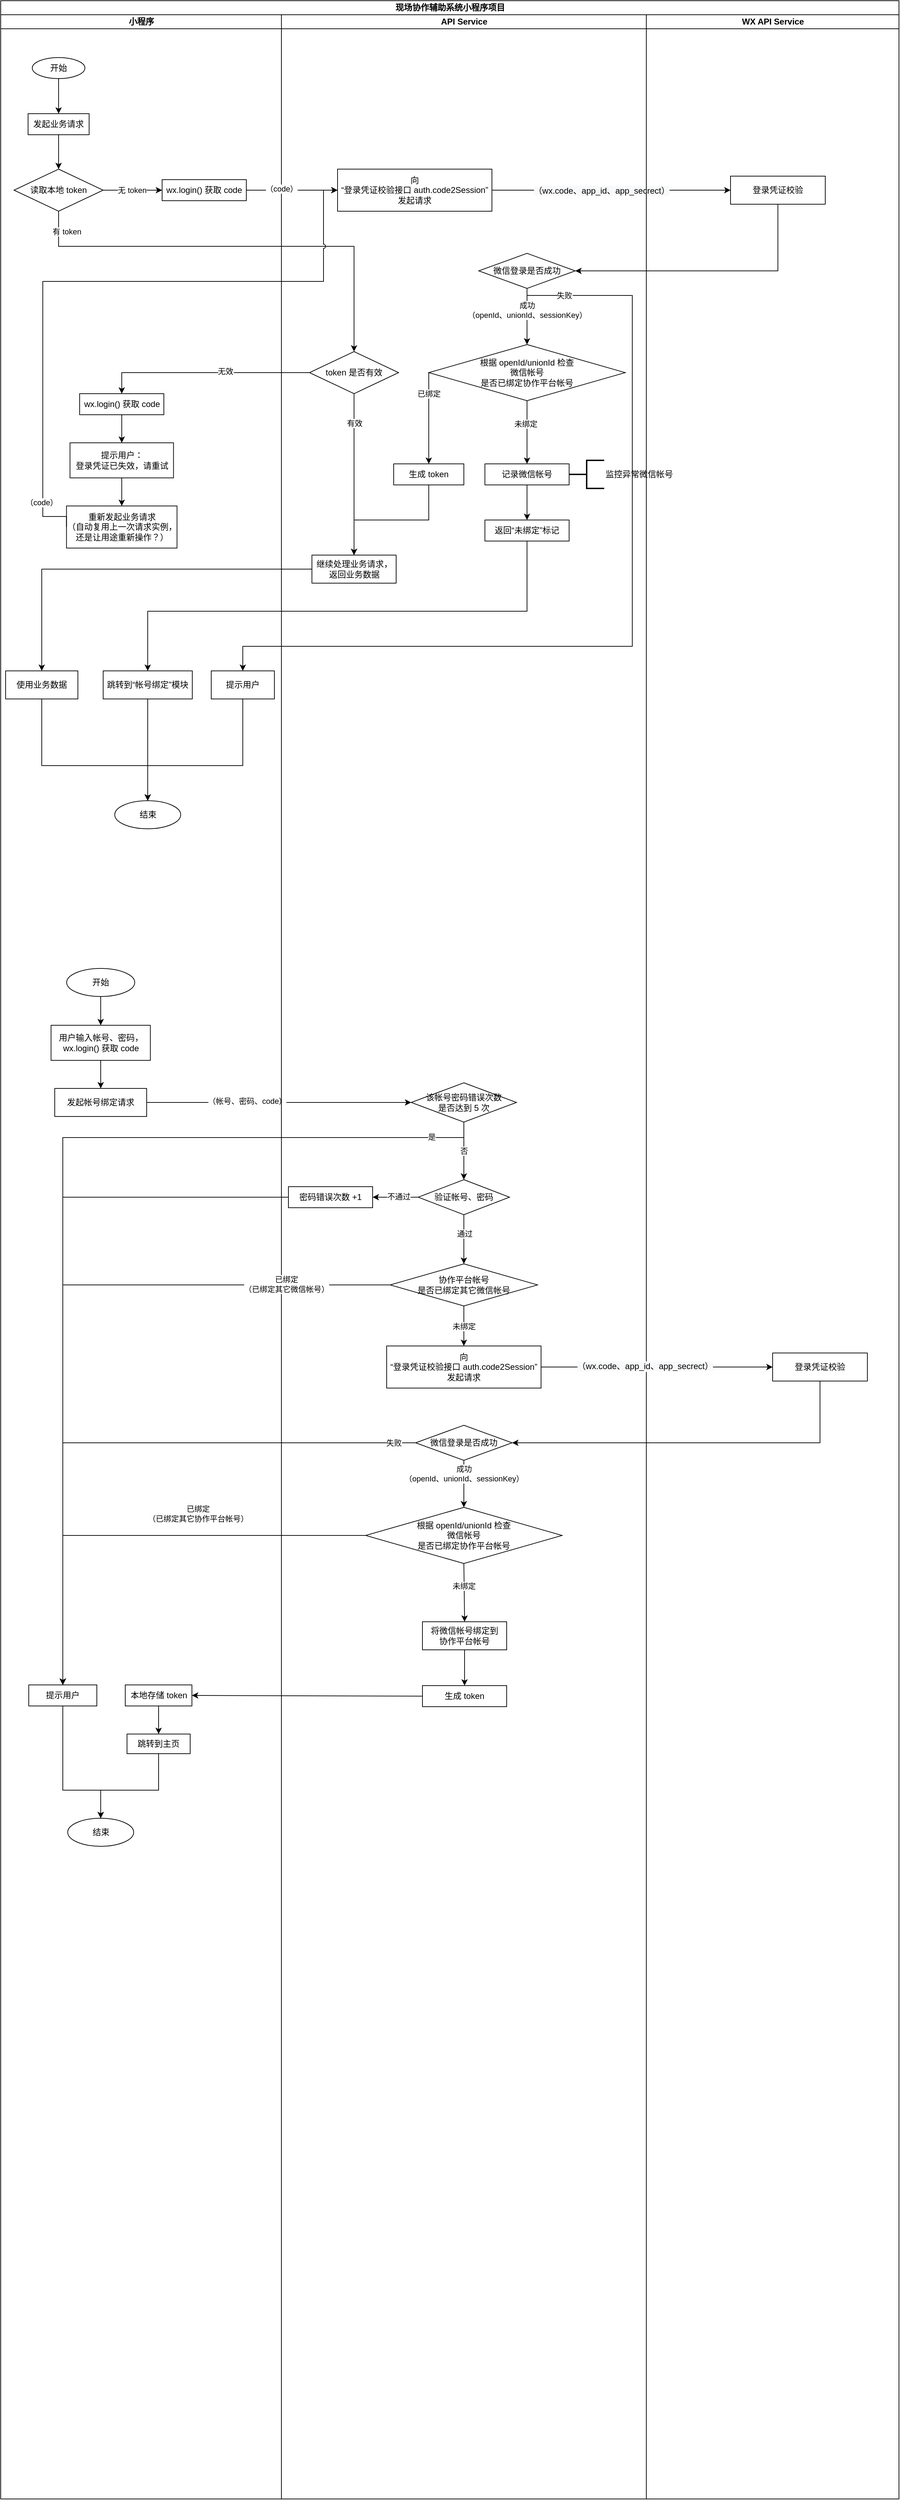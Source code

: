 <mxfile version="14.2.9" type="github">
  <diagram id="qEqpJyWe6qSXdvCc5dsq" name="Page-1">
    <mxGraphModel dx="1422" dy="4269" grid="1" gridSize="10" guides="1" tooltips="1" connect="1" arrows="1" fold="1" page="1" pageScale="1" pageWidth="827" pageHeight="1169" math="0" shadow="0">
      <root>
        <mxCell id="0" />
        <mxCell id="1" parent="0" />
        <mxCell id="DzDD1wnCTY82jCdEC3I6-1" value="现场协作辅助系统小程序项目" style="swimlane;html=1;childLayout=stackLayout;resizeParent=1;resizeParentMax=0;startSize=20;" parent="1" vertex="1">
          <mxGeometry x="40" y="-3480" width="1280" height="3560" as="geometry">
            <mxRectangle x="70" y="40" width="60" height="20" as="alternateBounds" />
          </mxGeometry>
        </mxCell>
        <mxCell id="DzDD1wnCTY82jCdEC3I6-2" style="edgeStyle=orthogonalEdgeStyle;rounded=0;orthogonalLoop=1;jettySize=auto;html=1;entryX=0.5;entryY=0;entryDx=0;entryDy=0;exitX=0.5;exitY=1;exitDx=0;exitDy=0;" parent="DzDD1wnCTY82jCdEC3I6-1" source="DzDD1wnCTY82jCdEC3I6-17" target="DzDD1wnCTY82jCdEC3I6-42" edge="1">
          <mxGeometry relative="1" as="geometry">
            <Array as="points">
              <mxPoint x="83" y="350" />
              <mxPoint x="504" y="350" />
            </Array>
          </mxGeometry>
        </mxCell>
        <mxCell id="DzDD1wnCTY82jCdEC3I6-3" value="有 token" style="edgeLabel;html=1;align=center;verticalAlign=middle;resizable=0;points=[];" parent="DzDD1wnCTY82jCdEC3I6-2" vertex="1" connectable="0">
          <mxGeometry x="-0.158" y="-2" relative="1" as="geometry">
            <mxPoint x="-200" y="-23" as="offset" />
          </mxGeometry>
        </mxCell>
        <mxCell id="DzDD1wnCTY82jCdEC3I6-6" style="edgeStyle=orthogonalEdgeStyle;rounded=0;orthogonalLoop=1;jettySize=auto;html=1;exitX=1;exitY=0.5;exitDx=0;exitDy=0;entryX=0;entryY=0.5;entryDx=0;entryDy=0;" parent="DzDD1wnCTY82jCdEC3I6-1" source="DzDD1wnCTY82jCdEC3I6-43" target="DzDD1wnCTY82jCdEC3I6-66" edge="1">
          <mxGeometry relative="1" as="geometry" />
        </mxCell>
        <mxCell id="DzDD1wnCTY82jCdEC3I6-7" value="&lt;span style=&quot;font-size: 12px ; background-color: rgb(248 , 249 , 250)&quot;&gt;（wx.code、app_id、app_secrect）&lt;/span&gt;" style="edgeLabel;html=1;align=center;verticalAlign=middle;resizable=0;points=[];" parent="DzDD1wnCTY82jCdEC3I6-6" vertex="1" connectable="0">
          <mxGeometry x="-0.256" y="-1" relative="1" as="geometry">
            <mxPoint x="29" as="offset" />
          </mxGeometry>
        </mxCell>
        <mxCell id="DzDD1wnCTY82jCdEC3I6-8" style="edgeStyle=orthogonalEdgeStyle;rounded=0;orthogonalLoop=1;jettySize=auto;html=1;exitX=0.5;exitY=1;exitDx=0;exitDy=0;entryX=1;entryY=0.5;entryDx=0;entryDy=0;" parent="DzDD1wnCTY82jCdEC3I6-1" source="DzDD1wnCTY82jCdEC3I6-66" target="kSkLTHyGIWRU16GdgBm4-37" edge="1">
          <mxGeometry relative="1" as="geometry">
            <mxPoint x="580" y="530" as="targetPoint" />
          </mxGeometry>
        </mxCell>
        <mxCell id="DzDD1wnCTY82jCdEC3I6-10" style="edgeStyle=orthogonalEdgeStyle;rounded=0;orthogonalLoop=1;jettySize=auto;html=1;exitX=0.5;exitY=1;exitDx=0;exitDy=0;entryX=0.5;entryY=0;entryDx=0;entryDy=0;" parent="DzDD1wnCTY82jCdEC3I6-1" source="DzDD1wnCTY82jCdEC3I6-49" target="DzDD1wnCTY82jCdEC3I6-23" edge="1">
          <mxGeometry relative="1" as="geometry">
            <Array as="points">
              <mxPoint x="750" y="870" />
              <mxPoint x="210" y="870" />
            </Array>
          </mxGeometry>
        </mxCell>
        <mxCell id="DzDD1wnCTY82jCdEC3I6-11" style="edgeStyle=orthogonalEdgeStyle;rounded=0;orthogonalLoop=1;jettySize=auto;html=1;exitX=0;exitY=0.5;exitDx=0;exitDy=0;entryX=0.5;entryY=0;entryDx=0;entryDy=0;" parent="DzDD1wnCTY82jCdEC3I6-1" source="DzDD1wnCTY82jCdEC3I6-52" target="DzDD1wnCTY82jCdEC3I6-21" edge="1">
          <mxGeometry relative="1" as="geometry" />
        </mxCell>
        <mxCell id="DzDD1wnCTY82jCdEC3I6-12" style="edgeStyle=orthogonalEdgeStyle;rounded=0;sketch=0;jumpStyle=arc;jumpSize=10;orthogonalLoop=1;jettySize=auto;html=1;exitX=1;exitY=0.5;exitDx=0;exitDy=0;shadow=0;endArrow=classic;endFill=1;entryX=0;entryY=0.5;entryDx=0;entryDy=0;" parent="DzDD1wnCTY82jCdEC3I6-1" source="DzDD1wnCTY82jCdEC3I6-28" target="kSkLTHyGIWRU16GdgBm4-1" edge="1">
          <mxGeometry relative="1" as="geometry">
            <mxPoint x="400" y="1571" as="targetPoint" />
          </mxGeometry>
        </mxCell>
        <mxCell id="DzDD1wnCTY82jCdEC3I6-13" value="（帐号、密码、code）" style="edgeLabel;html=1;align=center;verticalAlign=middle;resizable=0;points=[];" parent="DzDD1wnCTY82jCdEC3I6-12" vertex="1" connectable="0">
          <mxGeometry x="-0.244" y="2" relative="1" as="geometry">
            <mxPoint as="offset" />
          </mxGeometry>
        </mxCell>
        <mxCell id="DzDD1wnCTY82jCdEC3I6-14" value="小程序" style="swimlane;html=1;startSize=20;" parent="DzDD1wnCTY82jCdEC3I6-1" vertex="1">
          <mxGeometry y="20" width="400" height="3540" as="geometry" />
        </mxCell>
        <mxCell id="DzDD1wnCTY82jCdEC3I6-15" style="edgeStyle=orthogonalEdgeStyle;rounded=0;orthogonalLoop=1;jettySize=auto;html=1;exitX=0.5;exitY=1;exitDx=0;exitDy=0;entryX=0.5;entryY=0;entryDx=0;entryDy=0;" parent="DzDD1wnCTY82jCdEC3I6-14" source="DzDD1wnCTY82jCdEC3I6-16" target="DzDD1wnCTY82jCdEC3I6-25" edge="1">
          <mxGeometry relative="1" as="geometry" />
        </mxCell>
        <mxCell id="DzDD1wnCTY82jCdEC3I6-16" value="开始" style="ellipse;whiteSpace=wrap;html=1;" parent="DzDD1wnCTY82jCdEC3I6-14" vertex="1">
          <mxGeometry x="45" y="61" width="75" height="30" as="geometry" />
        </mxCell>
        <mxCell id="DzDD1wnCTY82jCdEC3I6-17" value="读取本地&amp;nbsp;token" style="rhombus;whiteSpace=wrap;html=1;" parent="DzDD1wnCTY82jCdEC3I6-14" vertex="1">
          <mxGeometry x="19" y="220" width="127" height="60" as="geometry" />
        </mxCell>
        <mxCell id="kSkLTHyGIWRU16GdgBm4-43" style="edgeStyle=orthogonalEdgeStyle;rounded=0;jumpStyle=arc;orthogonalLoop=1;jettySize=auto;html=1;exitX=0.5;exitY=1;exitDx=0;exitDy=0;entryX=0.5;entryY=0;entryDx=0;entryDy=0;" edge="1" parent="DzDD1wnCTY82jCdEC3I6-14" source="DzDD1wnCTY82jCdEC3I6-21" target="DzDD1wnCTY82jCdEC3I6-22">
          <mxGeometry relative="1" as="geometry">
            <Array as="points">
              <mxPoint x="59" y="1070" />
              <mxPoint x="210" y="1070" />
            </Array>
          </mxGeometry>
        </mxCell>
        <mxCell id="DzDD1wnCTY82jCdEC3I6-21" value="使用业务数据" style="rounded=0;whiteSpace=wrap;html=1;" parent="DzDD1wnCTY82jCdEC3I6-14" vertex="1">
          <mxGeometry x="7" y="935" width="103" height="40" as="geometry" />
        </mxCell>
        <mxCell id="DzDD1wnCTY82jCdEC3I6-22" value="结束" style="ellipse;whiteSpace=wrap;html=1;" parent="DzDD1wnCTY82jCdEC3I6-14" vertex="1">
          <mxGeometry x="162.5" y="1120" width="94" height="40" as="geometry" />
        </mxCell>
        <mxCell id="kSkLTHyGIWRU16GdgBm4-47" style="edgeStyle=orthogonalEdgeStyle;rounded=0;jumpStyle=arc;orthogonalLoop=1;jettySize=auto;html=1;exitX=0.5;exitY=1;exitDx=0;exitDy=0;entryX=0.5;entryY=0;entryDx=0;entryDy=0;" edge="1" parent="DzDD1wnCTY82jCdEC3I6-14" source="DzDD1wnCTY82jCdEC3I6-23" target="DzDD1wnCTY82jCdEC3I6-22">
          <mxGeometry relative="1" as="geometry" />
        </mxCell>
        <mxCell id="DzDD1wnCTY82jCdEC3I6-23" value="跳转到“帐号绑定”模块" style="rounded=0;whiteSpace=wrap;html=1;" parent="DzDD1wnCTY82jCdEC3I6-14" vertex="1">
          <mxGeometry x="146" y="935" width="127" height="40" as="geometry" />
        </mxCell>
        <mxCell id="DzDD1wnCTY82jCdEC3I6-24" style="edgeStyle=orthogonalEdgeStyle;rounded=0;orthogonalLoop=1;jettySize=auto;html=1;exitX=0.5;exitY=1;exitDx=0;exitDy=0;entryX=0.5;entryY=0;entryDx=0;entryDy=0;" parent="DzDD1wnCTY82jCdEC3I6-14" source="DzDD1wnCTY82jCdEC3I6-25" target="DzDD1wnCTY82jCdEC3I6-17" edge="1">
          <mxGeometry relative="1" as="geometry">
            <mxPoint x="82.5" y="150" as="targetPoint" />
          </mxGeometry>
        </mxCell>
        <mxCell id="DzDD1wnCTY82jCdEC3I6-25" value="发起业务请求" style="rounded=0;whiteSpace=wrap;html=1;" parent="DzDD1wnCTY82jCdEC3I6-14" vertex="1">
          <mxGeometry x="39" y="141" width="87" height="30" as="geometry" />
        </mxCell>
        <mxCell id="DzDD1wnCTY82jCdEC3I6-26" style="edgeStyle=orthogonalEdgeStyle;rounded=0;sketch=0;jumpStyle=arc;jumpSize=10;orthogonalLoop=1;jettySize=auto;html=1;exitX=0.5;exitY=1;exitDx=0;exitDy=0;entryX=0.5;entryY=0;entryDx=0;entryDy=0;shadow=0;endArrow=classic;endFill=1;" parent="DzDD1wnCTY82jCdEC3I6-14" source="DzDD1wnCTY82jCdEC3I6-27" target="DzDD1wnCTY82jCdEC3I6-30" edge="1">
          <mxGeometry relative="1" as="geometry" />
        </mxCell>
        <mxCell id="DzDD1wnCTY82jCdEC3I6-27" value="开始" style="ellipse;whiteSpace=wrap;html=1;" parent="DzDD1wnCTY82jCdEC3I6-14" vertex="1">
          <mxGeometry x="94" y="1359" width="97" height="40" as="geometry" />
        </mxCell>
        <mxCell id="DzDD1wnCTY82jCdEC3I6-28" value="发起帐号绑定请求" style="rounded=0;whiteSpace=wrap;html=1;" parent="DzDD1wnCTY82jCdEC3I6-14" vertex="1">
          <mxGeometry x="77" y="1530" width="131" height="40" as="geometry" />
        </mxCell>
        <mxCell id="DzDD1wnCTY82jCdEC3I6-29" style="edgeStyle=orthogonalEdgeStyle;rounded=0;sketch=0;jumpStyle=arc;jumpSize=10;orthogonalLoop=1;jettySize=auto;html=1;exitX=0.5;exitY=1;exitDx=0;exitDy=0;entryX=0.5;entryY=0;entryDx=0;entryDy=0;shadow=0;endArrow=classic;endFill=1;" parent="DzDD1wnCTY82jCdEC3I6-14" source="DzDD1wnCTY82jCdEC3I6-30" target="DzDD1wnCTY82jCdEC3I6-28" edge="1">
          <mxGeometry relative="1" as="geometry" />
        </mxCell>
        <mxCell id="DzDD1wnCTY82jCdEC3I6-30" value="用户输入帐号、密码，&lt;br&gt;wx.login() 获取 code" style="rounded=0;whiteSpace=wrap;html=1;" parent="DzDD1wnCTY82jCdEC3I6-14" vertex="1">
          <mxGeometry x="71.75" y="1440" width="141.5" height="50" as="geometry" />
        </mxCell>
        <mxCell id="kSkLTHyGIWRU16GdgBm4-55" style="edgeStyle=orthogonalEdgeStyle;rounded=0;jumpStyle=arc;orthogonalLoop=1;jettySize=auto;html=1;exitX=0.5;exitY=1;exitDx=0;exitDy=0;entryX=0.5;entryY=0;entryDx=0;entryDy=0;" edge="1" parent="DzDD1wnCTY82jCdEC3I6-14" source="DzDD1wnCTY82jCdEC3I6-32" target="DzDD1wnCTY82jCdEC3I6-33">
          <mxGeometry relative="1" as="geometry">
            <Array as="points">
              <mxPoint x="225" y="2530" />
              <mxPoint x="143" y="2530" />
            </Array>
          </mxGeometry>
        </mxCell>
        <mxCell id="DzDD1wnCTY82jCdEC3I6-32" value="跳转到主页" style="rounded=0;whiteSpace=wrap;html=1;" parent="DzDD1wnCTY82jCdEC3I6-14" vertex="1">
          <mxGeometry x="180" y="2450" width="90" height="28" as="geometry" />
        </mxCell>
        <mxCell id="DzDD1wnCTY82jCdEC3I6-33" value="结束" style="ellipse;whiteSpace=wrap;html=1;" parent="DzDD1wnCTY82jCdEC3I6-14" vertex="1">
          <mxGeometry x="95.5" y="2570" width="94" height="40" as="geometry" />
        </mxCell>
        <mxCell id="DzDD1wnCTY82jCdEC3I6-34" style="edgeStyle=orthogonalEdgeStyle;rounded=0;sketch=0;jumpStyle=arc;jumpSize=10;orthogonalLoop=1;jettySize=auto;html=1;exitX=0.5;exitY=1;exitDx=0;exitDy=0;entryX=0.5;entryY=0;entryDx=0;entryDy=0;shadow=0;endArrow=classic;endFill=1;" parent="DzDD1wnCTY82jCdEC3I6-14" source="DzDD1wnCTY82jCdEC3I6-35" target="DzDD1wnCTY82jCdEC3I6-33" edge="1">
          <mxGeometry relative="1" as="geometry">
            <Array as="points">
              <mxPoint x="89" y="2530" />
              <mxPoint x="143" y="2530" />
            </Array>
          </mxGeometry>
        </mxCell>
        <mxCell id="DzDD1wnCTY82jCdEC3I6-35" value="提示用户" style="rounded=0;whiteSpace=wrap;html=1;" parent="DzDD1wnCTY82jCdEC3I6-14" vertex="1">
          <mxGeometry x="40" y="2380" width="97" height="30" as="geometry" />
        </mxCell>
        <mxCell id="YFBNtk_fwWWQmXkCa9Na-1" value="wx.login() 获取 code" style="rounded=0;whiteSpace=wrap;html=1;" parent="DzDD1wnCTY82jCdEC3I6-14" vertex="1">
          <mxGeometry x="230" y="235" width="120" height="30" as="geometry" />
        </mxCell>
        <mxCell id="DzDD1wnCTY82jCdEC3I6-4" style="edgeStyle=orthogonalEdgeStyle;rounded=0;orthogonalLoop=1;jettySize=auto;html=1;entryX=0;entryY=0.5;entryDx=0;entryDy=0;exitX=1;exitY=0.5;exitDx=0;exitDy=0;" parent="DzDD1wnCTY82jCdEC3I6-14" source="DzDD1wnCTY82jCdEC3I6-17" target="YFBNtk_fwWWQmXkCa9Na-1" edge="1">
          <mxGeometry relative="1" as="geometry">
            <mxPoint x="146" y="215" as="targetPoint" />
            <mxPoint x="160" y="380" as="sourcePoint" />
          </mxGeometry>
        </mxCell>
        <mxCell id="DzDD1wnCTY82jCdEC3I6-5" value="无 token&lt;br&gt;" style="edgeLabel;html=1;align=center;verticalAlign=middle;resizable=0;points=[];" parent="DzDD1wnCTY82jCdEC3I6-4" vertex="1" connectable="0">
          <mxGeometry x="0.352" y="-2" relative="1" as="geometry">
            <mxPoint x="-16.5" y="-2" as="offset" />
          </mxGeometry>
        </mxCell>
        <mxCell id="kSkLTHyGIWRU16GdgBm4-51" style="edgeStyle=orthogonalEdgeStyle;rounded=0;jumpStyle=arc;orthogonalLoop=1;jettySize=auto;html=1;exitX=0.5;exitY=1;exitDx=0;exitDy=0;entryX=0.5;entryY=0;entryDx=0;entryDy=0;" edge="1" parent="DzDD1wnCTY82jCdEC3I6-14" source="kSkLTHyGIWRU16GdgBm4-23" target="kSkLTHyGIWRU16GdgBm4-50">
          <mxGeometry relative="1" as="geometry" />
        </mxCell>
        <mxCell id="kSkLTHyGIWRU16GdgBm4-23" value="提示用户：&lt;br&gt;登录凭证已失效，请重试" style="rounded=0;whiteSpace=wrap;html=1;" vertex="1" parent="DzDD1wnCTY82jCdEC3I6-14">
          <mxGeometry x="98.75" y="610" width="147.5" height="50" as="geometry" />
        </mxCell>
        <mxCell id="kSkLTHyGIWRU16GdgBm4-27" style="edgeStyle=orthogonalEdgeStyle;rounded=0;orthogonalLoop=1;jettySize=auto;html=1;exitX=0.5;exitY=1;exitDx=0;exitDy=0;entryX=0.5;entryY=0;entryDx=0;entryDy=0;" edge="1" parent="DzDD1wnCTY82jCdEC3I6-14" source="kSkLTHyGIWRU16GdgBm4-24" target="kSkLTHyGIWRU16GdgBm4-23">
          <mxGeometry relative="1" as="geometry" />
        </mxCell>
        <mxCell id="kSkLTHyGIWRU16GdgBm4-24" value="wx.login() 获取 code" style="rounded=0;whiteSpace=wrap;html=1;" vertex="1" parent="DzDD1wnCTY82jCdEC3I6-14">
          <mxGeometry x="112.5" y="540" width="120" height="30" as="geometry" />
        </mxCell>
        <mxCell id="kSkLTHyGIWRU16GdgBm4-44" style="edgeStyle=orthogonalEdgeStyle;rounded=0;jumpStyle=arc;orthogonalLoop=1;jettySize=auto;html=1;exitX=0.5;exitY=1;exitDx=0;exitDy=0;entryX=0.5;entryY=0;entryDx=0;entryDy=0;" edge="1" parent="DzDD1wnCTY82jCdEC3I6-14" source="kSkLTHyGIWRU16GdgBm4-40" target="DzDD1wnCTY82jCdEC3I6-22">
          <mxGeometry relative="1" as="geometry">
            <Array as="points">
              <mxPoint x="345" y="1070" />
              <mxPoint x="210" y="1070" />
            </Array>
          </mxGeometry>
        </mxCell>
        <mxCell id="kSkLTHyGIWRU16GdgBm4-40" value="提示用户" style="rounded=0;whiteSpace=wrap;html=1;" vertex="1" parent="DzDD1wnCTY82jCdEC3I6-14">
          <mxGeometry x="300" y="935" width="90" height="40" as="geometry" />
        </mxCell>
        <mxCell id="kSkLTHyGIWRU16GdgBm4-50" value="重新发起业务请求&lt;br&gt;（自动复用上一次请求实例，还是让用途重新操作？）" style="rounded=0;whiteSpace=wrap;html=1;" vertex="1" parent="DzDD1wnCTY82jCdEC3I6-14">
          <mxGeometry x="93.75" y="700" width="157.5" height="60" as="geometry" />
        </mxCell>
        <mxCell id="kSkLTHyGIWRU16GdgBm4-54" style="edgeStyle=orthogonalEdgeStyle;rounded=0;jumpStyle=arc;orthogonalLoop=1;jettySize=auto;html=1;exitX=0.5;exitY=1;exitDx=0;exitDy=0;entryX=0.5;entryY=0;entryDx=0;entryDy=0;" edge="1" parent="DzDD1wnCTY82jCdEC3I6-14" source="kSkLTHyGIWRU16GdgBm4-53" target="DzDD1wnCTY82jCdEC3I6-32">
          <mxGeometry relative="1" as="geometry" />
        </mxCell>
        <mxCell id="kSkLTHyGIWRU16GdgBm4-53" value="本地存储 token" style="rounded=0;whiteSpace=wrap;html=1;" vertex="1" parent="DzDD1wnCTY82jCdEC3I6-14">
          <mxGeometry x="177.5" y="2380" width="95" height="30" as="geometry" />
        </mxCell>
        <mxCell id="DzDD1wnCTY82jCdEC3I6-37" value="API Service" style="swimlane;html=1;startSize=20;" parent="DzDD1wnCTY82jCdEC3I6-1" vertex="1">
          <mxGeometry x="400" y="20" width="520" height="3540" as="geometry" />
        </mxCell>
        <mxCell id="kSkLTHyGIWRU16GdgBm4-32" style="edgeStyle=orthogonalEdgeStyle;rounded=0;jumpStyle=arc;orthogonalLoop=1;jettySize=auto;html=1;entryX=0.5;entryY=0;entryDx=0;entryDy=0;exitX=0.5;exitY=1;exitDx=0;exitDy=0;" edge="1" parent="DzDD1wnCTY82jCdEC3I6-37" source="DzDD1wnCTY82jCdEC3I6-42" target="DzDD1wnCTY82jCdEC3I6-52">
          <mxGeometry relative="1" as="geometry">
            <mxPoint x="70" y="340" as="sourcePoint" />
          </mxGeometry>
        </mxCell>
        <mxCell id="kSkLTHyGIWRU16GdgBm4-33" value="有效" style="edgeLabel;html=1;align=center;verticalAlign=middle;resizable=0;points=[];" vertex="1" connectable="0" parent="kSkLTHyGIWRU16GdgBm4-32">
          <mxGeometry x="-0.96" y="1" relative="1" as="geometry">
            <mxPoint x="-1" y="37.65" as="offset" />
          </mxGeometry>
        </mxCell>
        <mxCell id="DzDD1wnCTY82jCdEC3I6-42" value="token 是否有效" style="rhombus;whiteSpace=wrap;html=1;" parent="DzDD1wnCTY82jCdEC3I6-37" vertex="1">
          <mxGeometry x="40" y="480" width="127" height="60" as="geometry" />
        </mxCell>
        <mxCell id="DzDD1wnCTY82jCdEC3I6-43" value="向&lt;br&gt;“登录凭证校验接口 auth.code2Session”&lt;br&gt;发起请求" style="rounded=0;whiteSpace=wrap;html=1;" parent="DzDD1wnCTY82jCdEC3I6-37" vertex="1">
          <mxGeometry x="80" y="220" width="220" height="60" as="geometry" />
        </mxCell>
        <mxCell id="DzDD1wnCTY82jCdEC3I6-44" style="edgeStyle=orthogonalEdgeStyle;rounded=0;orthogonalLoop=1;jettySize=auto;html=1;exitX=0;exitY=0.5;exitDx=0;exitDy=0;entryX=0.5;entryY=0;entryDx=0;entryDy=0;" parent="DzDD1wnCTY82jCdEC3I6-37" source="DzDD1wnCTY82jCdEC3I6-48" target="DzDD1wnCTY82jCdEC3I6-51" edge="1">
          <mxGeometry relative="1" as="geometry">
            <mxPoint x="90" y="600" as="targetPoint" />
            <Array as="points">
              <mxPoint x="210" y="620" />
              <mxPoint x="210" y="620" />
            </Array>
          </mxGeometry>
        </mxCell>
        <mxCell id="DzDD1wnCTY82jCdEC3I6-45" value="已绑定" style="edgeLabel;html=1;align=center;verticalAlign=middle;resizable=0;points=[];" parent="DzDD1wnCTY82jCdEC3I6-44" vertex="1" connectable="0">
          <mxGeometry x="0.173" y="-3" relative="1" as="geometry">
            <mxPoint x="3" y="-46" as="offset" />
          </mxGeometry>
        </mxCell>
        <mxCell id="DzDD1wnCTY82jCdEC3I6-46" style="edgeStyle=orthogonalEdgeStyle;rounded=0;orthogonalLoop=1;jettySize=auto;html=1;exitX=0.5;exitY=1;exitDx=0;exitDy=0;entryX=0.5;entryY=0;entryDx=0;entryDy=0;" parent="DzDD1wnCTY82jCdEC3I6-37" source="DzDD1wnCTY82jCdEC3I6-48" target="kSkLTHyGIWRU16GdgBm4-66" edge="1">
          <mxGeometry relative="1" as="geometry">
            <mxPoint x="350" y="640" as="targetPoint" />
          </mxGeometry>
        </mxCell>
        <mxCell id="kSkLTHyGIWRU16GdgBm4-52" value="未绑定" style="edgeLabel;html=1;align=center;verticalAlign=middle;resizable=0;points=[];" vertex="1" connectable="0" parent="DzDD1wnCTY82jCdEC3I6-46">
          <mxGeometry x="-0.267" y="-2" relative="1" as="geometry">
            <mxPoint as="offset" />
          </mxGeometry>
        </mxCell>
        <mxCell id="DzDD1wnCTY82jCdEC3I6-48" value="&lt;span&gt;根据 openId/unionId 检查&lt;/span&gt;&lt;br&gt;&lt;span&gt;微信帐号&lt;/span&gt;&lt;br&gt;&lt;span&gt;是否已绑定协作平台帐号&lt;/span&gt;" style="rhombus;whiteSpace=wrap;html=1;" parent="DzDD1wnCTY82jCdEC3I6-37" vertex="1">
          <mxGeometry x="210" y="470" width="280" height="80" as="geometry" />
        </mxCell>
        <mxCell id="DzDD1wnCTY82jCdEC3I6-49" value="返回“未绑定”标记" style="rounded=0;whiteSpace=wrap;html=1;" parent="DzDD1wnCTY82jCdEC3I6-37" vertex="1">
          <mxGeometry x="290" y="720" width="120" height="30" as="geometry" />
        </mxCell>
        <mxCell id="DzDD1wnCTY82jCdEC3I6-50" style="edgeStyle=orthogonalEdgeStyle;rounded=0;orthogonalLoop=1;jettySize=auto;html=1;exitX=0.5;exitY=1;exitDx=0;exitDy=0;entryX=0.5;entryY=0;entryDx=0;entryDy=0;" parent="DzDD1wnCTY82jCdEC3I6-37" source="DzDD1wnCTY82jCdEC3I6-51" target="DzDD1wnCTY82jCdEC3I6-52" edge="1">
          <mxGeometry relative="1" as="geometry" />
        </mxCell>
        <mxCell id="DzDD1wnCTY82jCdEC3I6-51" value="生成 token" style="rounded=0;whiteSpace=wrap;html=1;" parent="DzDD1wnCTY82jCdEC3I6-37" vertex="1">
          <mxGeometry x="160" y="640" width="100" height="30" as="geometry" />
        </mxCell>
        <mxCell id="DzDD1wnCTY82jCdEC3I6-52" value="&lt;span&gt;继续处理业务请求，&lt;/span&gt;&lt;br&gt;&lt;span&gt;返回业务数据&lt;/span&gt;" style="rounded=0;whiteSpace=wrap;html=1;" parent="DzDD1wnCTY82jCdEC3I6-37" vertex="1">
          <mxGeometry x="43.5" y="770" width="120" height="40" as="geometry" />
        </mxCell>
        <mxCell id="DzDD1wnCTY82jCdEC3I6-53" value="向&lt;br&gt;“登录凭证校验接口 auth.code2Session”&lt;br&gt;发起请求" style="rounded=0;whiteSpace=wrap;html=1;" parent="DzDD1wnCTY82jCdEC3I6-37" vertex="1">
          <mxGeometry x="150" y="1897" width="220" height="60" as="geometry" />
        </mxCell>
        <mxCell id="DzDD1wnCTY82jCdEC3I6-56" style="edgeStyle=orthogonalEdgeStyle;rounded=0;sketch=0;jumpStyle=arc;jumpSize=10;orthogonalLoop=1;jettySize=auto;html=1;exitX=0.5;exitY=1;exitDx=0;exitDy=0;entryX=0.5;entryY=0;entryDx=0;entryDy=0;shadow=0;endArrow=classic;endFill=1;" parent="DzDD1wnCTY82jCdEC3I6-37" source="DzDD1wnCTY82jCdEC3I6-58" target="DzDD1wnCTY82jCdEC3I6-60" edge="1">
          <mxGeometry relative="1" as="geometry" />
        </mxCell>
        <mxCell id="DzDD1wnCTY82jCdEC3I6-57" value="未绑定" style="edgeLabel;html=1;align=center;verticalAlign=middle;resizable=0;points=[];" parent="DzDD1wnCTY82jCdEC3I6-56" vertex="1" connectable="0">
          <mxGeometry x="-0.163" relative="1" as="geometry">
            <mxPoint y="-3" as="offset" />
          </mxGeometry>
        </mxCell>
        <mxCell id="DzDD1wnCTY82jCdEC3I6-58" value="&lt;span&gt;根据 openId/unionId 检查&lt;/span&gt;&lt;br&gt;&lt;span&gt;微信帐号&lt;/span&gt;&lt;br&gt;&lt;span&gt;是否已绑定协作平台帐号&lt;/span&gt;" style="rhombus;whiteSpace=wrap;html=1;" parent="DzDD1wnCTY82jCdEC3I6-37" vertex="1">
          <mxGeometry x="120" y="2127" width="280" height="80" as="geometry" />
        </mxCell>
        <mxCell id="DzDD1wnCTY82jCdEC3I6-59" style="edgeStyle=orthogonalEdgeStyle;rounded=0;sketch=0;jumpStyle=arc;jumpSize=10;orthogonalLoop=1;jettySize=auto;html=1;exitX=0.5;exitY=1;exitDx=0;exitDy=0;entryX=0.5;entryY=0;entryDx=0;entryDy=0;shadow=0;endArrow=classic;endFill=1;" parent="DzDD1wnCTY82jCdEC3I6-37" source="DzDD1wnCTY82jCdEC3I6-60" target="DzDD1wnCTY82jCdEC3I6-61" edge="1">
          <mxGeometry relative="1" as="geometry">
            <Array as="points">
              <mxPoint x="261" y="2330" />
              <mxPoint x="261" y="2330" />
            </Array>
          </mxGeometry>
        </mxCell>
        <mxCell id="DzDD1wnCTY82jCdEC3I6-60" value="将微信帐号绑定到&lt;br&gt;协作平台帐号" style="rounded=0;whiteSpace=wrap;html=1;" parent="DzDD1wnCTY82jCdEC3I6-37" vertex="1">
          <mxGeometry x="201" y="2290" width="120" height="40" as="geometry" />
        </mxCell>
        <mxCell id="DzDD1wnCTY82jCdEC3I6-61" value="生成 token" style="rounded=0;whiteSpace=wrap;html=1;" parent="DzDD1wnCTY82jCdEC3I6-37" vertex="1">
          <mxGeometry x="201" y="2381" width="120" height="30" as="geometry" />
        </mxCell>
        <mxCell id="DzDD1wnCTY82jCdEC3I6-62" style="edgeStyle=orthogonalEdgeStyle;rounded=0;sketch=0;jumpStyle=arc;jumpSize=10;orthogonalLoop=1;jettySize=auto;html=1;exitX=0.5;exitY=1;exitDx=0;exitDy=0;shadow=0;endArrow=classic;endFill=1;" parent="DzDD1wnCTY82jCdEC3I6-37" source="kSkLTHyGIWRU16GdgBm4-4" target="kSkLTHyGIWRU16GdgBm4-3" edge="1">
          <mxGeometry relative="1" as="geometry">
            <mxPoint x="260" y="1716" as="sourcePoint" />
          </mxGeometry>
        </mxCell>
        <mxCell id="DzDD1wnCTY82jCdEC3I6-63" value="通过" style="edgeLabel;html=1;align=center;verticalAlign=middle;resizable=0;points=[];" parent="DzDD1wnCTY82jCdEC3I6-62" vertex="1" connectable="0">
          <mxGeometry x="-0.222" y="1" relative="1" as="geometry">
            <mxPoint as="offset" />
          </mxGeometry>
        </mxCell>
        <mxCell id="kSkLTHyGIWRU16GdgBm4-10" value="否" style="edgeStyle=orthogonalEdgeStyle;rounded=0;orthogonalLoop=1;jettySize=auto;html=1;exitX=0.5;exitY=1;exitDx=0;exitDy=0;entryX=0.5;entryY=0;entryDx=0;entryDy=0;" edge="1" parent="DzDD1wnCTY82jCdEC3I6-37" source="kSkLTHyGIWRU16GdgBm4-1" target="kSkLTHyGIWRU16GdgBm4-4">
          <mxGeometry relative="1" as="geometry">
            <mxPoint x="260" y="1578" as="sourcePoint" />
            <mxPoint x="260" y="1660" as="targetPoint" />
          </mxGeometry>
        </mxCell>
        <mxCell id="kSkLTHyGIWRU16GdgBm4-1" value="该帐号密码错误次数&lt;br&gt;是否达到 5 次" style="rhombus;whiteSpace=wrap;html=1;" vertex="1" parent="DzDD1wnCTY82jCdEC3I6-37">
          <mxGeometry x="185" y="1522" width="150" height="56" as="geometry" />
        </mxCell>
        <mxCell id="kSkLTHyGIWRU16GdgBm4-71" style="edgeStyle=orthogonalEdgeStyle;rounded=0;jumpStyle=arc;orthogonalLoop=1;jettySize=auto;html=1;exitX=0;exitY=0.5;exitDx=0;exitDy=0;entryX=1;entryY=0.5;entryDx=0;entryDy=0;" edge="1" parent="DzDD1wnCTY82jCdEC3I6-37" source="kSkLTHyGIWRU16GdgBm4-4" target="kSkLTHyGIWRU16GdgBm4-70">
          <mxGeometry relative="1" as="geometry" />
        </mxCell>
        <mxCell id="kSkLTHyGIWRU16GdgBm4-72" value="不通过" style="edgeLabel;html=1;align=center;verticalAlign=middle;resizable=0;points=[];" vertex="1" connectable="0" parent="kSkLTHyGIWRU16GdgBm4-71">
          <mxGeometry x="-0.2" y="1" relative="1" as="geometry">
            <mxPoint x="-2" y="-2" as="offset" />
          </mxGeometry>
        </mxCell>
        <mxCell id="kSkLTHyGIWRU16GdgBm4-4" value="验证帐号、密码" style="rhombus;whiteSpace=wrap;html=1;" vertex="1" parent="DzDD1wnCTY82jCdEC3I6-37">
          <mxGeometry x="195" y="1660" width="130" height="50" as="geometry" />
        </mxCell>
        <mxCell id="kSkLTHyGIWRU16GdgBm4-11" value="未绑定" style="edgeStyle=orthogonalEdgeStyle;rounded=0;orthogonalLoop=1;jettySize=auto;html=1;exitX=0.5;exitY=1;exitDx=0;exitDy=0;entryX=0.5;entryY=0;entryDx=0;entryDy=0;" edge="1" parent="DzDD1wnCTY82jCdEC3I6-37" source="kSkLTHyGIWRU16GdgBm4-3" target="DzDD1wnCTY82jCdEC3I6-53">
          <mxGeometry relative="1" as="geometry" />
        </mxCell>
        <mxCell id="kSkLTHyGIWRU16GdgBm4-3" value="&lt;span&gt;协作平台帐号&lt;br&gt;是否已绑定其它微信帐号&lt;/span&gt;" style="rhombus;whiteSpace=wrap;html=1;" vertex="1" parent="DzDD1wnCTY82jCdEC3I6-37">
          <mxGeometry x="155" y="1780" width="210" height="60" as="geometry" />
        </mxCell>
        <mxCell id="kSkLTHyGIWRU16GdgBm4-17" style="edgeStyle=orthogonalEdgeStyle;rounded=0;orthogonalLoop=1;jettySize=auto;html=1;exitX=0.5;exitY=1;exitDx=0;exitDy=0;entryX=0.5;entryY=0;entryDx=0;entryDy=0;" edge="1" parent="DzDD1wnCTY82jCdEC3I6-37" source="kSkLTHyGIWRU16GdgBm4-2" target="DzDD1wnCTY82jCdEC3I6-58">
          <mxGeometry relative="1" as="geometry" />
        </mxCell>
        <mxCell id="kSkLTHyGIWRU16GdgBm4-18" value="成功&lt;br&gt;（openId、unionId、sessionKey）" style="edgeLabel;html=1;align=center;verticalAlign=middle;resizable=0;points=[];" vertex="1" connectable="0" parent="kSkLTHyGIWRU16GdgBm4-17">
          <mxGeometry x="-0.433" relative="1" as="geometry">
            <mxPoint as="offset" />
          </mxGeometry>
        </mxCell>
        <mxCell id="kSkLTHyGIWRU16GdgBm4-2" value="微信登录是否成功" style="rhombus;whiteSpace=wrap;html=1;" vertex="1" parent="DzDD1wnCTY82jCdEC3I6-37">
          <mxGeometry x="191.25" y="2010" width="137.5" height="50" as="geometry" />
        </mxCell>
        <mxCell id="kSkLTHyGIWRU16GdgBm4-38" style="edgeStyle=orthogonalEdgeStyle;rounded=0;jumpStyle=arc;orthogonalLoop=1;jettySize=auto;html=1;exitX=0.5;exitY=1;exitDx=0;exitDy=0;entryX=0.5;entryY=0;entryDx=0;entryDy=0;" edge="1" parent="DzDD1wnCTY82jCdEC3I6-37" source="kSkLTHyGIWRU16GdgBm4-37" target="DzDD1wnCTY82jCdEC3I6-48">
          <mxGeometry relative="1" as="geometry" />
        </mxCell>
        <mxCell id="kSkLTHyGIWRU16GdgBm4-39" value="成功&lt;br&gt;（openId、unionId、sessionKey）" style="edgeLabel;html=1;align=center;verticalAlign=middle;resizable=0;points=[];" vertex="1" connectable="0" parent="kSkLTHyGIWRU16GdgBm4-38">
          <mxGeometry x="-0.36" relative="1" as="geometry">
            <mxPoint y="5" as="offset" />
          </mxGeometry>
        </mxCell>
        <mxCell id="kSkLTHyGIWRU16GdgBm4-37" value="微信登录是否成功" style="rhombus;whiteSpace=wrap;html=1;" vertex="1" parent="DzDD1wnCTY82jCdEC3I6-37">
          <mxGeometry x="281.25" y="340" width="137.5" height="50" as="geometry" />
        </mxCell>
        <mxCell id="kSkLTHyGIWRU16GdgBm4-67" style="edgeStyle=orthogonalEdgeStyle;rounded=0;jumpStyle=arc;orthogonalLoop=1;jettySize=auto;html=1;exitX=0.5;exitY=1;exitDx=0;exitDy=0;" edge="1" parent="DzDD1wnCTY82jCdEC3I6-37" source="kSkLTHyGIWRU16GdgBm4-66" target="DzDD1wnCTY82jCdEC3I6-49">
          <mxGeometry relative="1" as="geometry" />
        </mxCell>
        <mxCell id="kSkLTHyGIWRU16GdgBm4-66" value="记录微信帐号" style="rounded=0;whiteSpace=wrap;html=1;" vertex="1" parent="DzDD1wnCTY82jCdEC3I6-37">
          <mxGeometry x="290" y="640" width="120" height="30" as="geometry" />
        </mxCell>
        <mxCell id="kSkLTHyGIWRU16GdgBm4-68" value="监控异常微信帐号" style="strokeWidth=2;html=1;shape=mxgraph.flowchart.annotation_2;align=left;labelPosition=right;pointerEvents=1;rounded=0;" vertex="1" parent="DzDD1wnCTY82jCdEC3I6-37">
          <mxGeometry x="410" y="635" width="50" height="40" as="geometry" />
        </mxCell>
        <mxCell id="kSkLTHyGIWRU16GdgBm4-70" value="密码错误次数 +1" style="rounded=0;whiteSpace=wrap;html=1;" vertex="1" parent="DzDD1wnCTY82jCdEC3I6-37">
          <mxGeometry x="10" y="1670" width="120" height="30" as="geometry" />
        </mxCell>
        <mxCell id="DzDD1wnCTY82jCdEC3I6-65" value="WX API Service" style="swimlane;html=1;startSize=20;" parent="DzDD1wnCTY82jCdEC3I6-1" vertex="1">
          <mxGeometry x="920" y="20" width="360" height="3540" as="geometry" />
        </mxCell>
        <mxCell id="DzDD1wnCTY82jCdEC3I6-66" value="登录凭证校验" style="rounded=0;whiteSpace=wrap;html=1;" parent="DzDD1wnCTY82jCdEC3I6-65" vertex="1">
          <mxGeometry x="120" y="230" width="135" height="40" as="geometry" />
        </mxCell>
        <mxCell id="DzDD1wnCTY82jCdEC3I6-67" value="登录凭证校验" style="rounded=0;whiteSpace=wrap;html=1;" parent="DzDD1wnCTY82jCdEC3I6-65" vertex="1">
          <mxGeometry x="180" y="1907" width="135" height="40" as="geometry" />
        </mxCell>
        <mxCell id="DzDD1wnCTY82jCdEC3I6-68" style="edgeStyle=orthogonalEdgeStyle;rounded=0;sketch=0;jumpStyle=arc;jumpSize=10;orthogonalLoop=1;jettySize=auto;html=1;exitX=1;exitY=0.5;exitDx=0;exitDy=0;entryX=0;entryY=0.5;entryDx=0;entryDy=0;shadow=0;endArrow=classic;endFill=1;" parent="DzDD1wnCTY82jCdEC3I6-1" source="DzDD1wnCTY82jCdEC3I6-53" target="DzDD1wnCTY82jCdEC3I6-67" edge="1">
          <mxGeometry relative="1" as="geometry" />
        </mxCell>
        <mxCell id="DzDD1wnCTY82jCdEC3I6-69" value="&lt;span style=&quot;font-size: 12px ; background-color: rgb(248 , 249 , 250)&quot;&gt;（wx.code、app_id、app_secrect）&lt;/span&gt;" style="edgeLabel;html=1;align=center;verticalAlign=middle;resizable=0;points=[];" parent="DzDD1wnCTY82jCdEC3I6-68" vertex="1" connectable="0">
          <mxGeometry x="-0.288" y="1" relative="1" as="geometry">
            <mxPoint x="30" as="offset" />
          </mxGeometry>
        </mxCell>
        <mxCell id="DzDD1wnCTY82jCdEC3I6-70" style="edgeStyle=orthogonalEdgeStyle;rounded=0;sketch=0;jumpStyle=arc;jumpSize=10;orthogonalLoop=1;jettySize=auto;html=1;exitX=0.5;exitY=1;exitDx=0;exitDy=0;shadow=0;endArrow=classic;endFill=1;entryX=1;entryY=0.5;entryDx=0;entryDy=0;" parent="DzDD1wnCTY82jCdEC3I6-1" source="DzDD1wnCTY82jCdEC3I6-67" target="kSkLTHyGIWRU16GdgBm4-2" edge="1">
          <mxGeometry relative="1" as="geometry">
            <mxPoint x="900" y="2180" as="targetPoint" />
          </mxGeometry>
        </mxCell>
        <mxCell id="DzDD1wnCTY82jCdEC3I6-72" style="edgeStyle=orthogonalEdgeStyle;rounded=0;sketch=0;jumpStyle=arc;jumpSize=10;orthogonalLoop=1;jettySize=auto;html=1;exitX=0;exitY=0.5;exitDx=0;exitDy=0;entryX=1;entryY=0.5;entryDx=0;entryDy=0;shadow=0;endArrow=classic;endFill=1;" parent="DzDD1wnCTY82jCdEC3I6-1" source="DzDD1wnCTY82jCdEC3I6-61" target="kSkLTHyGIWRU16GdgBm4-53" edge="1">
          <mxGeometry relative="1" as="geometry" />
        </mxCell>
        <mxCell id="DzDD1wnCTY82jCdEC3I6-73" style="edgeStyle=orthogonalEdgeStyle;rounded=0;sketch=0;jumpStyle=arc;jumpSize=10;orthogonalLoop=1;jettySize=auto;html=1;shadow=0;endArrow=classic;endFill=1;entryX=0.5;entryY=0;entryDx=0;entryDy=0;exitX=0;exitY=0.5;exitDx=0;exitDy=0;" parent="DzDD1wnCTY82jCdEC3I6-1" source="kSkLTHyGIWRU16GdgBm4-70" target="DzDD1wnCTY82jCdEC3I6-35" edge="1">
          <mxGeometry relative="1" as="geometry">
            <mxPoint x="510" y="1736" as="sourcePoint" />
            <mxPoint x="30" y="2160" as="targetPoint" />
            <Array as="points">
              <mxPoint x="89" y="1705" />
            </Array>
          </mxGeometry>
        </mxCell>
        <mxCell id="YFBNtk_fwWWQmXkCa9Na-2" style="edgeStyle=orthogonalEdgeStyle;rounded=0;orthogonalLoop=1;jettySize=auto;html=1;exitX=1;exitY=0.5;exitDx=0;exitDy=0;entryX=0;entryY=0.5;entryDx=0;entryDy=0;" parent="DzDD1wnCTY82jCdEC3I6-1" source="YFBNtk_fwWWQmXkCa9Na-1" target="DzDD1wnCTY82jCdEC3I6-43" edge="1">
          <mxGeometry relative="1" as="geometry" />
        </mxCell>
        <mxCell id="YFBNtk_fwWWQmXkCa9Na-3" value="（code）" style="edgeLabel;html=1;align=center;verticalAlign=middle;resizable=0;points=[];" parent="YFBNtk_fwWWQmXkCa9Na-2" vertex="1" connectable="0">
          <mxGeometry x="-0.236" y="2" relative="1" as="geometry">
            <mxPoint as="offset" />
          </mxGeometry>
        </mxCell>
        <mxCell id="kSkLTHyGIWRU16GdgBm4-8" style="edgeStyle=orthogonalEdgeStyle;rounded=0;orthogonalLoop=1;jettySize=auto;html=1;exitX=0.5;exitY=1;exitDx=0;exitDy=0;entryX=0.5;entryY=0;entryDx=0;entryDy=0;" edge="1" parent="DzDD1wnCTY82jCdEC3I6-1" source="kSkLTHyGIWRU16GdgBm4-1" target="DzDD1wnCTY82jCdEC3I6-35">
          <mxGeometry relative="1" as="geometry">
            <Array as="points">
              <mxPoint x="660" y="1620" />
              <mxPoint x="89" y="1620" />
            </Array>
          </mxGeometry>
        </mxCell>
        <mxCell id="kSkLTHyGIWRU16GdgBm4-9" value="是" style="edgeLabel;html=1;align=center;verticalAlign=middle;resizable=0;points=[];" vertex="1" connectable="0" parent="kSkLTHyGIWRU16GdgBm4-8">
          <mxGeometry x="-0.901" y="-1" relative="1" as="geometry">
            <mxPoint as="offset" />
          </mxGeometry>
        </mxCell>
        <mxCell id="kSkLTHyGIWRU16GdgBm4-12" style="edgeStyle=orthogonalEdgeStyle;rounded=0;orthogonalLoop=1;jettySize=auto;html=1;exitX=0;exitY=0.5;exitDx=0;exitDy=0;entryX=0.5;entryY=0;entryDx=0;entryDy=0;" edge="1" parent="DzDD1wnCTY82jCdEC3I6-1" source="kSkLTHyGIWRU16GdgBm4-3" target="DzDD1wnCTY82jCdEC3I6-35">
          <mxGeometry relative="1" as="geometry" />
        </mxCell>
        <mxCell id="kSkLTHyGIWRU16GdgBm4-13" value="已绑定&lt;br&gt;（已绑定其它微信帐号）" style="edgeLabel;html=1;align=center;verticalAlign=middle;resizable=0;points=[];" vertex="1" connectable="0" parent="kSkLTHyGIWRU16GdgBm4-12">
          <mxGeometry x="-0.936" y="1" relative="1" as="geometry">
            <mxPoint x="-115" y="-2" as="offset" />
          </mxGeometry>
        </mxCell>
        <mxCell id="DzDD1wnCTY82jCdEC3I6-54" style="edgeStyle=orthogonalEdgeStyle;rounded=0;sketch=0;jumpStyle=arc;jumpSize=10;orthogonalLoop=1;jettySize=auto;html=1;exitX=0;exitY=0.5;exitDx=0;exitDy=0;shadow=0;endArrow=classic;endFill=1;entryX=0.5;entryY=0;entryDx=0;entryDy=0;" parent="DzDD1wnCTY82jCdEC3I6-1" source="DzDD1wnCTY82jCdEC3I6-58" target="DzDD1wnCTY82jCdEC3I6-35" edge="1">
          <mxGeometry relative="1" as="geometry">
            <mxPoint x="411" y="2297" as="targetPoint" />
            <Array as="points">
              <mxPoint x="89" y="2187" />
            </Array>
          </mxGeometry>
        </mxCell>
        <mxCell id="DzDD1wnCTY82jCdEC3I6-55" value="已绑定&lt;br&gt;（已绑定其它协作平台帐号）" style="edgeLabel;html=1;align=center;verticalAlign=middle;resizable=0;points=[];" parent="DzDD1wnCTY82jCdEC3I6-54" vertex="1" connectable="0">
          <mxGeometry x="0.247" y="-2" relative="1" as="geometry">
            <mxPoint x="163" y="-29" as="offset" />
          </mxGeometry>
        </mxCell>
        <mxCell id="kSkLTHyGIWRU16GdgBm4-19" style="edgeStyle=orthogonalEdgeStyle;rounded=0;orthogonalLoop=1;jettySize=auto;html=1;exitX=0;exitY=0.5;exitDx=0;exitDy=0;entryX=0.5;entryY=0;entryDx=0;entryDy=0;" edge="1" parent="DzDD1wnCTY82jCdEC3I6-1" source="kSkLTHyGIWRU16GdgBm4-2" target="DzDD1wnCTY82jCdEC3I6-35">
          <mxGeometry relative="1" as="geometry" />
        </mxCell>
        <mxCell id="kSkLTHyGIWRU16GdgBm4-20" value="失败" style="edgeLabel;html=1;align=center;verticalAlign=middle;resizable=0;points=[];" vertex="1" connectable="0" parent="kSkLTHyGIWRU16GdgBm4-19">
          <mxGeometry x="-0.925" relative="1" as="geometry">
            <mxPoint as="offset" />
          </mxGeometry>
        </mxCell>
        <mxCell id="kSkLTHyGIWRU16GdgBm4-30" style="edgeStyle=orthogonalEdgeStyle;rounded=0;jumpStyle=arc;orthogonalLoop=1;jettySize=auto;html=1;exitX=0;exitY=0.5;exitDx=0;exitDy=0;entryX=0.5;entryY=0;entryDx=0;entryDy=0;" edge="1" parent="DzDD1wnCTY82jCdEC3I6-1" source="DzDD1wnCTY82jCdEC3I6-42" target="kSkLTHyGIWRU16GdgBm4-24">
          <mxGeometry relative="1" as="geometry" />
        </mxCell>
        <mxCell id="kSkLTHyGIWRU16GdgBm4-31" value="无效" style="edgeLabel;html=1;align=center;verticalAlign=middle;resizable=0;points=[];" vertex="1" connectable="0" parent="kSkLTHyGIWRU16GdgBm4-30">
          <mxGeometry x="-0.798" y="-2" relative="1" as="geometry">
            <mxPoint x="-90" as="offset" />
          </mxGeometry>
        </mxCell>
        <mxCell id="kSkLTHyGIWRU16GdgBm4-35" style="edgeStyle=orthogonalEdgeStyle;rounded=0;jumpStyle=arc;orthogonalLoop=1;jettySize=auto;html=1;exitX=0;exitY=0.5;exitDx=0;exitDy=0;entryX=0;entryY=0.5;entryDx=0;entryDy=0;" edge="1" parent="DzDD1wnCTY82jCdEC3I6-1" source="kSkLTHyGIWRU16GdgBm4-50" target="DzDD1wnCTY82jCdEC3I6-43">
          <mxGeometry relative="1" as="geometry">
            <Array as="points">
              <mxPoint x="94" y="735" />
              <mxPoint x="60" y="735" />
              <mxPoint x="60" y="400" />
              <mxPoint x="460" y="400" />
              <mxPoint x="460" y="270" />
            </Array>
          </mxGeometry>
        </mxCell>
        <mxCell id="kSkLTHyGIWRU16GdgBm4-36" value="（code）" style="edgeLabel;html=1;align=center;verticalAlign=middle;resizable=0;points=[];" vertex="1" connectable="0" parent="kSkLTHyGIWRU16GdgBm4-35">
          <mxGeometry x="-0.766" y="2" relative="1" as="geometry">
            <mxPoint y="40" as="offset" />
          </mxGeometry>
        </mxCell>
        <mxCell id="kSkLTHyGIWRU16GdgBm4-41" style="edgeStyle=orthogonalEdgeStyle;rounded=0;jumpStyle=arc;orthogonalLoop=1;jettySize=auto;html=1;exitX=0.5;exitY=1;exitDx=0;exitDy=0;entryX=0.5;entryY=0;entryDx=0;entryDy=0;" edge="1" parent="DzDD1wnCTY82jCdEC3I6-1" source="kSkLTHyGIWRU16GdgBm4-37" target="kSkLTHyGIWRU16GdgBm4-40">
          <mxGeometry relative="1" as="geometry">
            <Array as="points">
              <mxPoint x="750" y="420" />
              <mxPoint x="900" y="420" />
              <mxPoint x="900" y="920" />
              <mxPoint x="345" y="920" />
            </Array>
          </mxGeometry>
        </mxCell>
        <mxCell id="kSkLTHyGIWRU16GdgBm4-42" value="失败" style="edgeLabel;html=1;align=center;verticalAlign=middle;resizable=0;points=[];" vertex="1" connectable="0" parent="kSkLTHyGIWRU16GdgBm4-41">
          <mxGeometry x="-0.899" relative="1" as="geometry">
            <mxPoint as="offset" />
          </mxGeometry>
        </mxCell>
      </root>
    </mxGraphModel>
  </diagram>
</mxfile>
